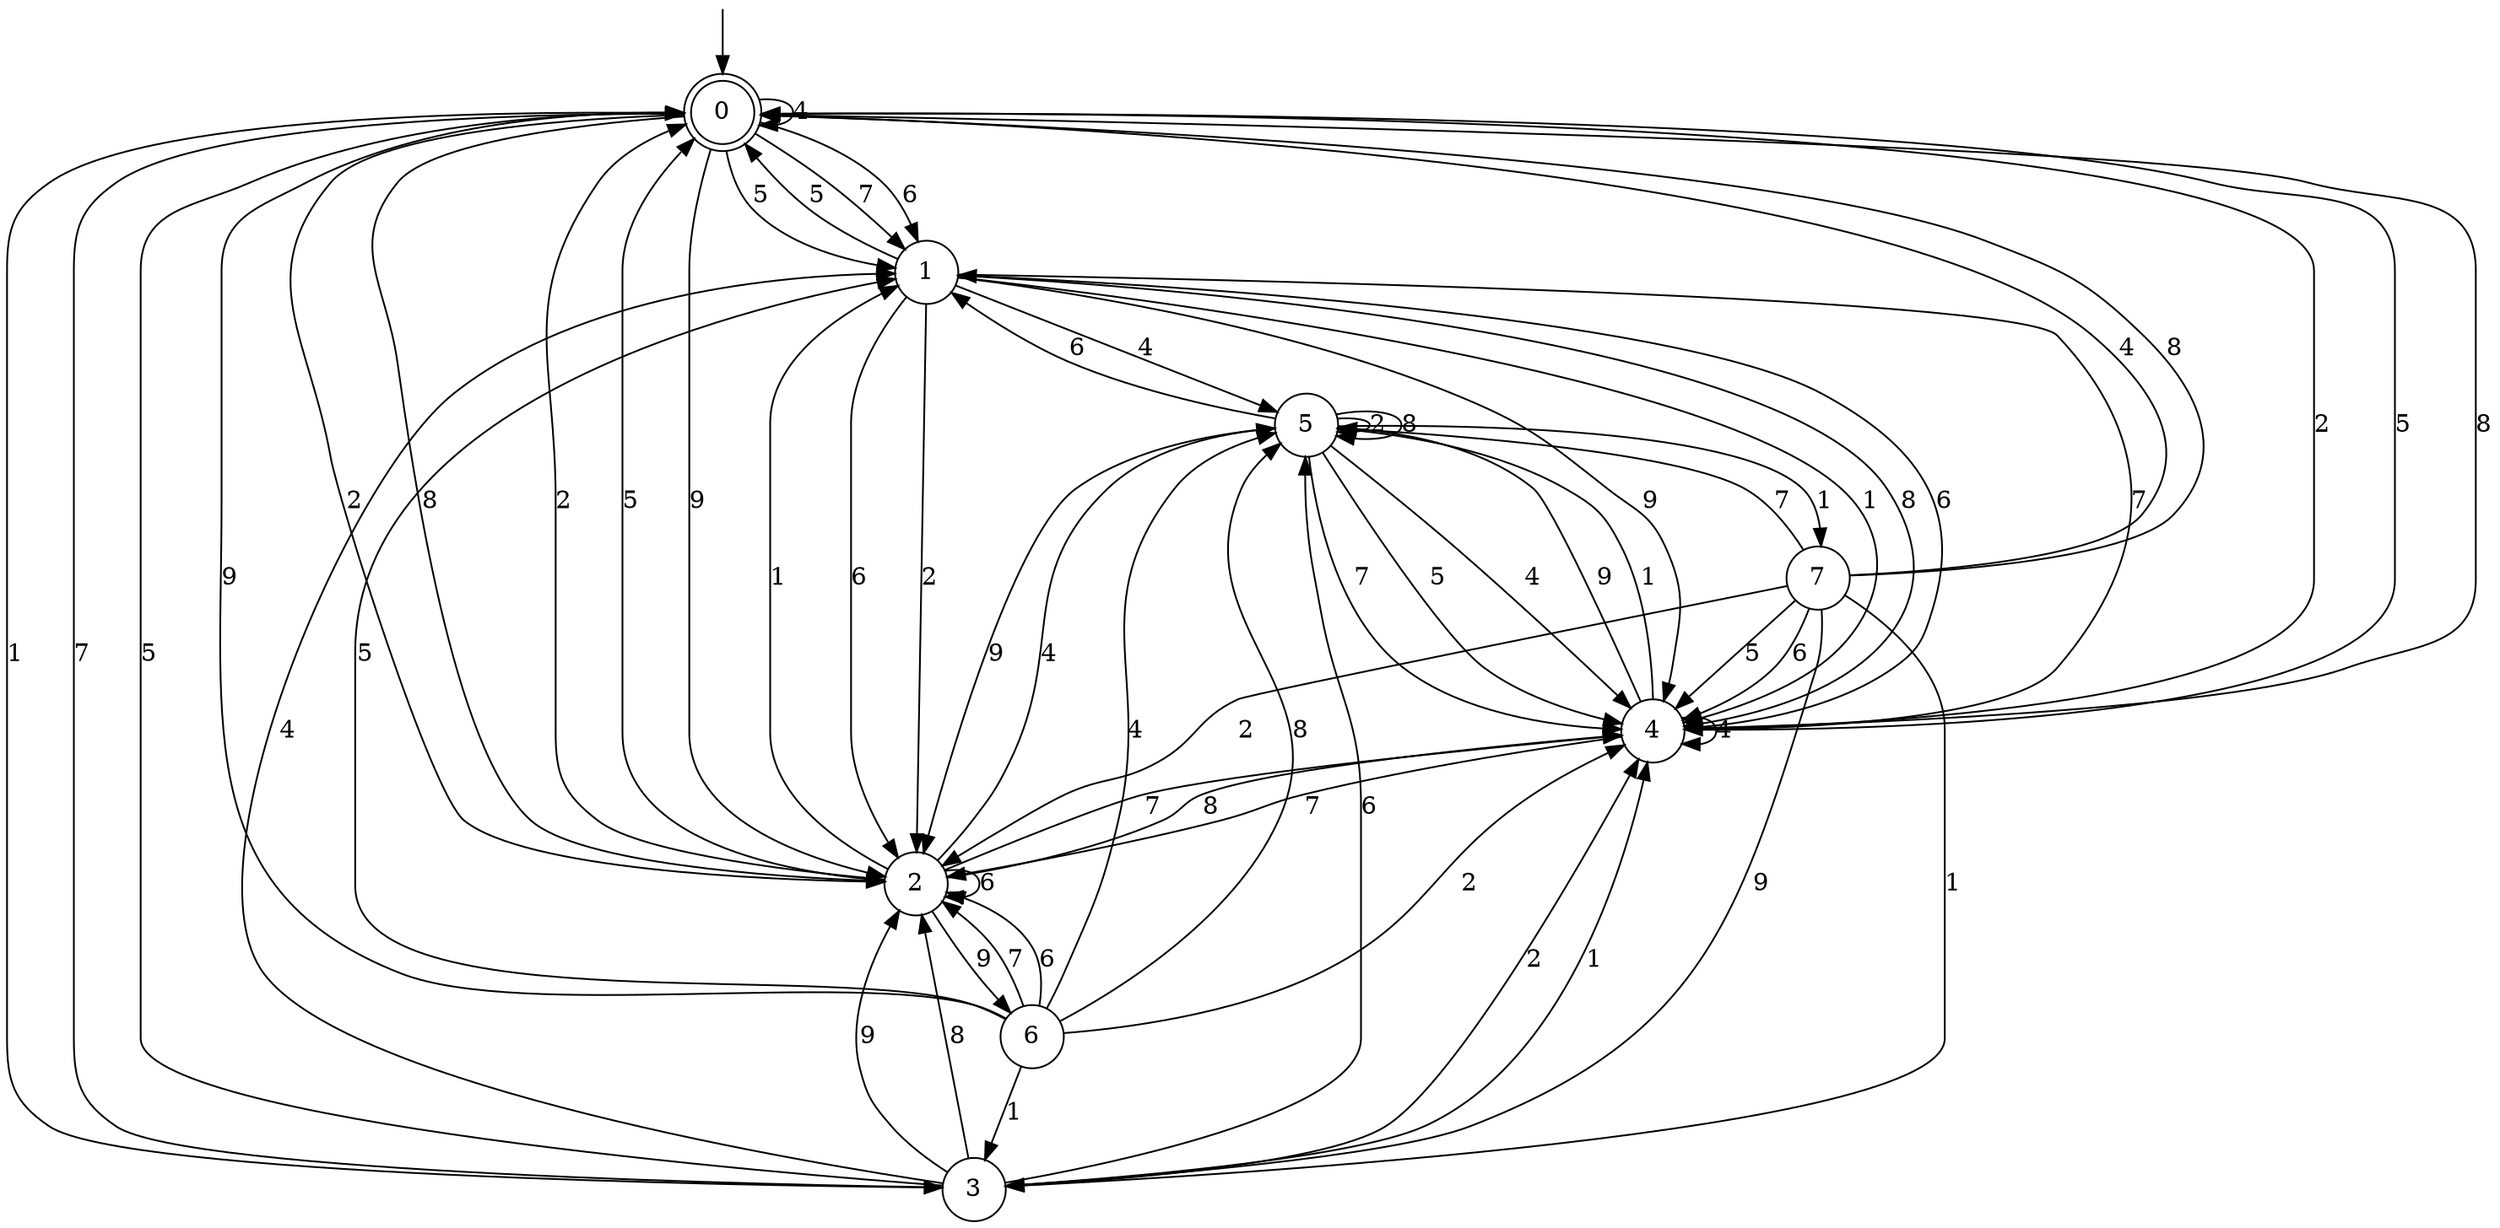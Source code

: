 digraph g {

	s0 [shape="doublecircle" label="0"];
	s1 [shape="circle" label="1"];
	s2 [shape="circle" label="2"];
	s3 [shape="circle" label="3"];
	s4 [shape="circle" label="4"];
	s5 [shape="circle" label="5"];
	s6 [shape="circle" label="6"];
	s7 [shape="circle" label="7"];
	s0 -> s1 [label="7"];
	s0 -> s2 [label="9"];
	s0 -> s1 [label="6"];
	s0 -> s2 [label="2"];
	s0 -> s1 [label="5"];
	s0 -> s3 [label="1"];
	s0 -> s0 [label="4"];
	s0 -> s2 [label="8"];
	s1 -> s4 [label="7"];
	s1 -> s4 [label="9"];
	s1 -> s2 [label="6"];
	s1 -> s2 [label="2"];
	s1 -> s0 [label="5"];
	s1 -> s4 [label="1"];
	s1 -> s5 [label="4"];
	s1 -> s4 [label="8"];
	s2 -> s4 [label="7"];
	s2 -> s6 [label="9"];
	s2 -> s2 [label="6"];
	s2 -> s0 [label="2"];
	s2 -> s0 [label="5"];
	s2 -> s1 [label="1"];
	s2 -> s5 [label="4"];
	s2 -> s4 [label="8"];
	s3 -> s0 [label="7"];
	s3 -> s2 [label="9"];
	s3 -> s5 [label="6"];
	s3 -> s4 [label="2"];
	s3 -> s0 [label="5"];
	s3 -> s4 [label="1"];
	s3 -> s1 [label="4"];
	s3 -> s2 [label="8"];
	s4 -> s2 [label="7"];
	s4 -> s5 [label="9"];
	s4 -> s1 [label="6"];
	s4 -> s0 [label="2"];
	s4 -> s0 [label="5"];
	s4 -> s5 [label="1"];
	s4 -> s4 [label="4"];
	s4 -> s0 [label="8"];
	s5 -> s4 [label="7"];
	s5 -> s2 [label="9"];
	s5 -> s1 [label="6"];
	s5 -> s5 [label="2"];
	s5 -> s4 [label="5"];
	s5 -> s7 [label="1"];
	s5 -> s4 [label="4"];
	s5 -> s5 [label="8"];
	s6 -> s2 [label="7"];
	s6 -> s0 [label="9"];
	s6 -> s2 [label="6"];
	s6 -> s4 [label="2"];
	s6 -> s1 [label="5"];
	s6 -> s3 [label="1"];
	s6 -> s5 [label="4"];
	s6 -> s5 [label="8"];
	s7 -> s5 [label="7"];
	s7 -> s3 [label="9"];
	s7 -> s4 [label="6"];
	s7 -> s2 [label="2"];
	s7 -> s4 [label="5"];
	s7 -> s3 [label="1"];
	s7 -> s0 [label="4"];
	s7 -> s0 [label="8"];

__start0 [label="" shape="none" width="0" height="0"];
__start0 -> s0;

}
